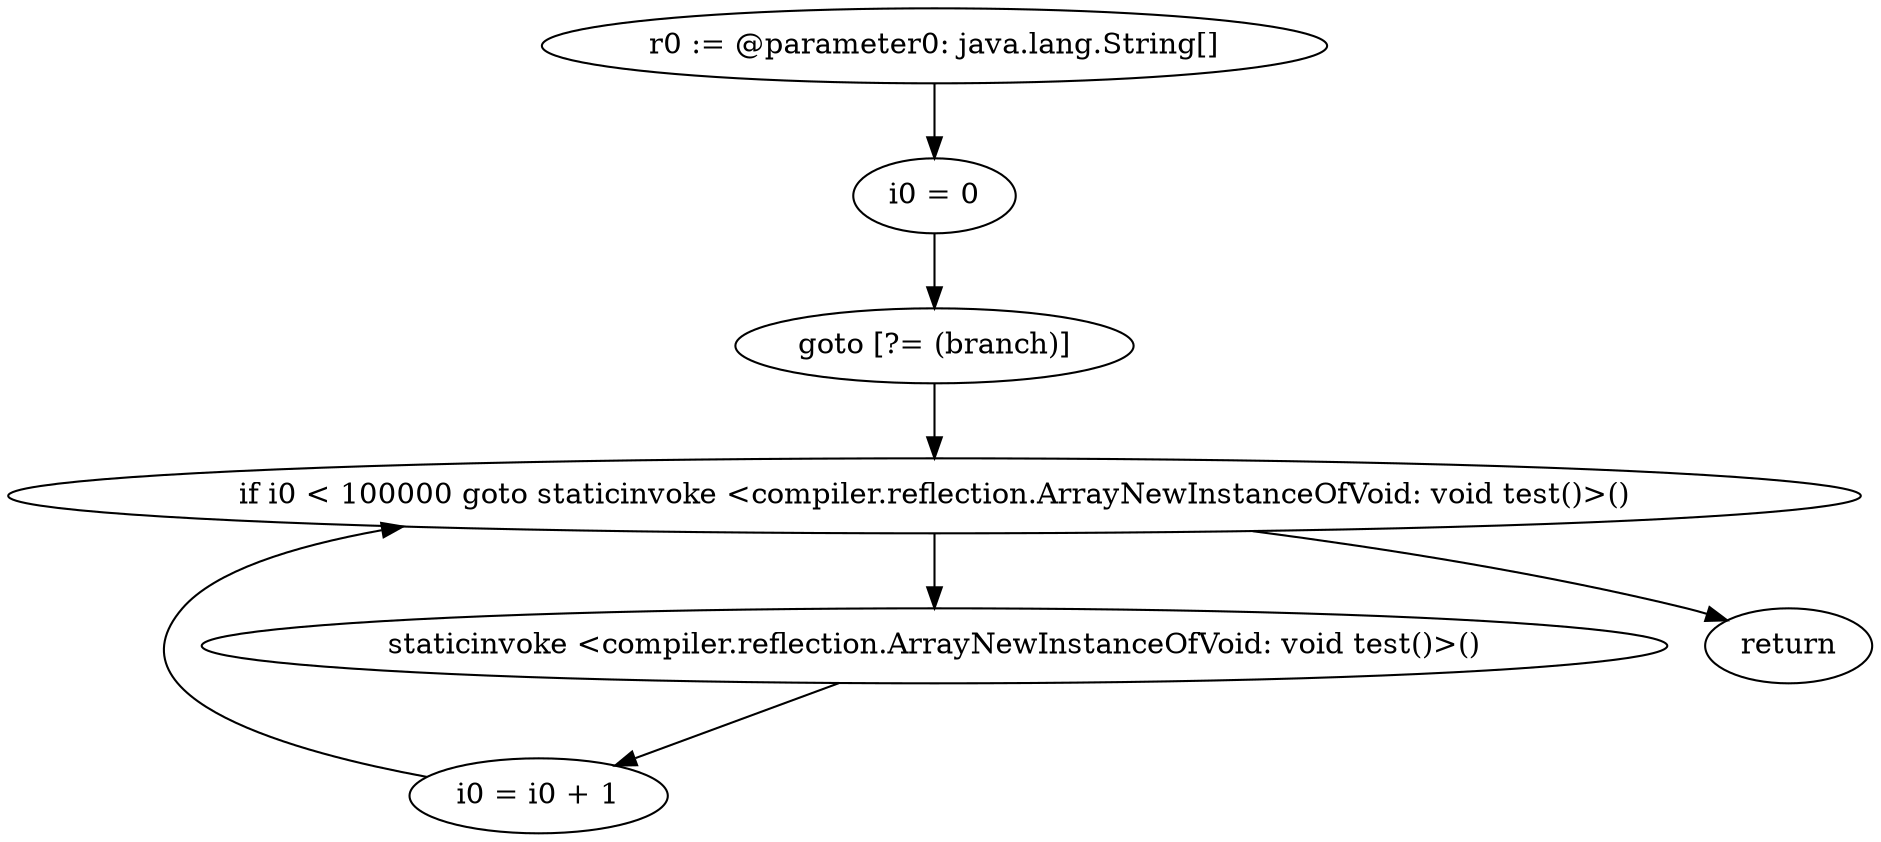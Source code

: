 digraph "unitGraph" {
    "r0 := @parameter0: java.lang.String[]"
    "i0 = 0"
    "goto [?= (branch)]"
    "staticinvoke <compiler.reflection.ArrayNewInstanceOfVoid: void test()>()"
    "i0 = i0 + 1"
    "if i0 < 100000 goto staticinvoke <compiler.reflection.ArrayNewInstanceOfVoid: void test()>()"
    "return"
    "r0 := @parameter0: java.lang.String[]"->"i0 = 0";
    "i0 = 0"->"goto [?= (branch)]";
    "goto [?= (branch)]"->"if i0 < 100000 goto staticinvoke <compiler.reflection.ArrayNewInstanceOfVoid: void test()>()";
    "staticinvoke <compiler.reflection.ArrayNewInstanceOfVoid: void test()>()"->"i0 = i0 + 1";
    "i0 = i0 + 1"->"if i0 < 100000 goto staticinvoke <compiler.reflection.ArrayNewInstanceOfVoid: void test()>()";
    "if i0 < 100000 goto staticinvoke <compiler.reflection.ArrayNewInstanceOfVoid: void test()>()"->"return";
    "if i0 < 100000 goto staticinvoke <compiler.reflection.ArrayNewInstanceOfVoid: void test()>()"->"staticinvoke <compiler.reflection.ArrayNewInstanceOfVoid: void test()>()";
}
